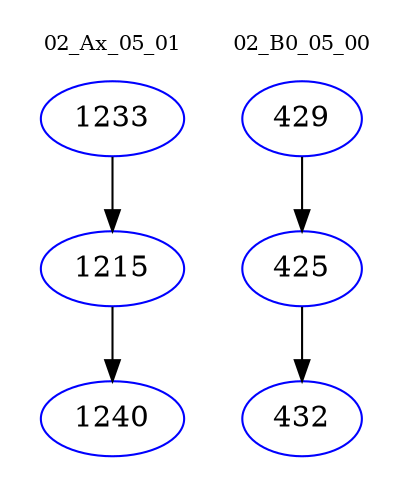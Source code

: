 digraph{
subgraph cluster_0 {
color = white
label = "02_Ax_05_01";
fontsize=10;
T0_1233 [label="1233", color="blue"]
T0_1233 -> T0_1215 [color="black"]
T0_1215 [label="1215", color="blue"]
T0_1215 -> T0_1240 [color="black"]
T0_1240 [label="1240", color="blue"]
}
subgraph cluster_1 {
color = white
label = "02_B0_05_00";
fontsize=10;
T1_429 [label="429", color="blue"]
T1_429 -> T1_425 [color="black"]
T1_425 [label="425", color="blue"]
T1_425 -> T1_432 [color="black"]
T1_432 [label="432", color="blue"]
}
}
